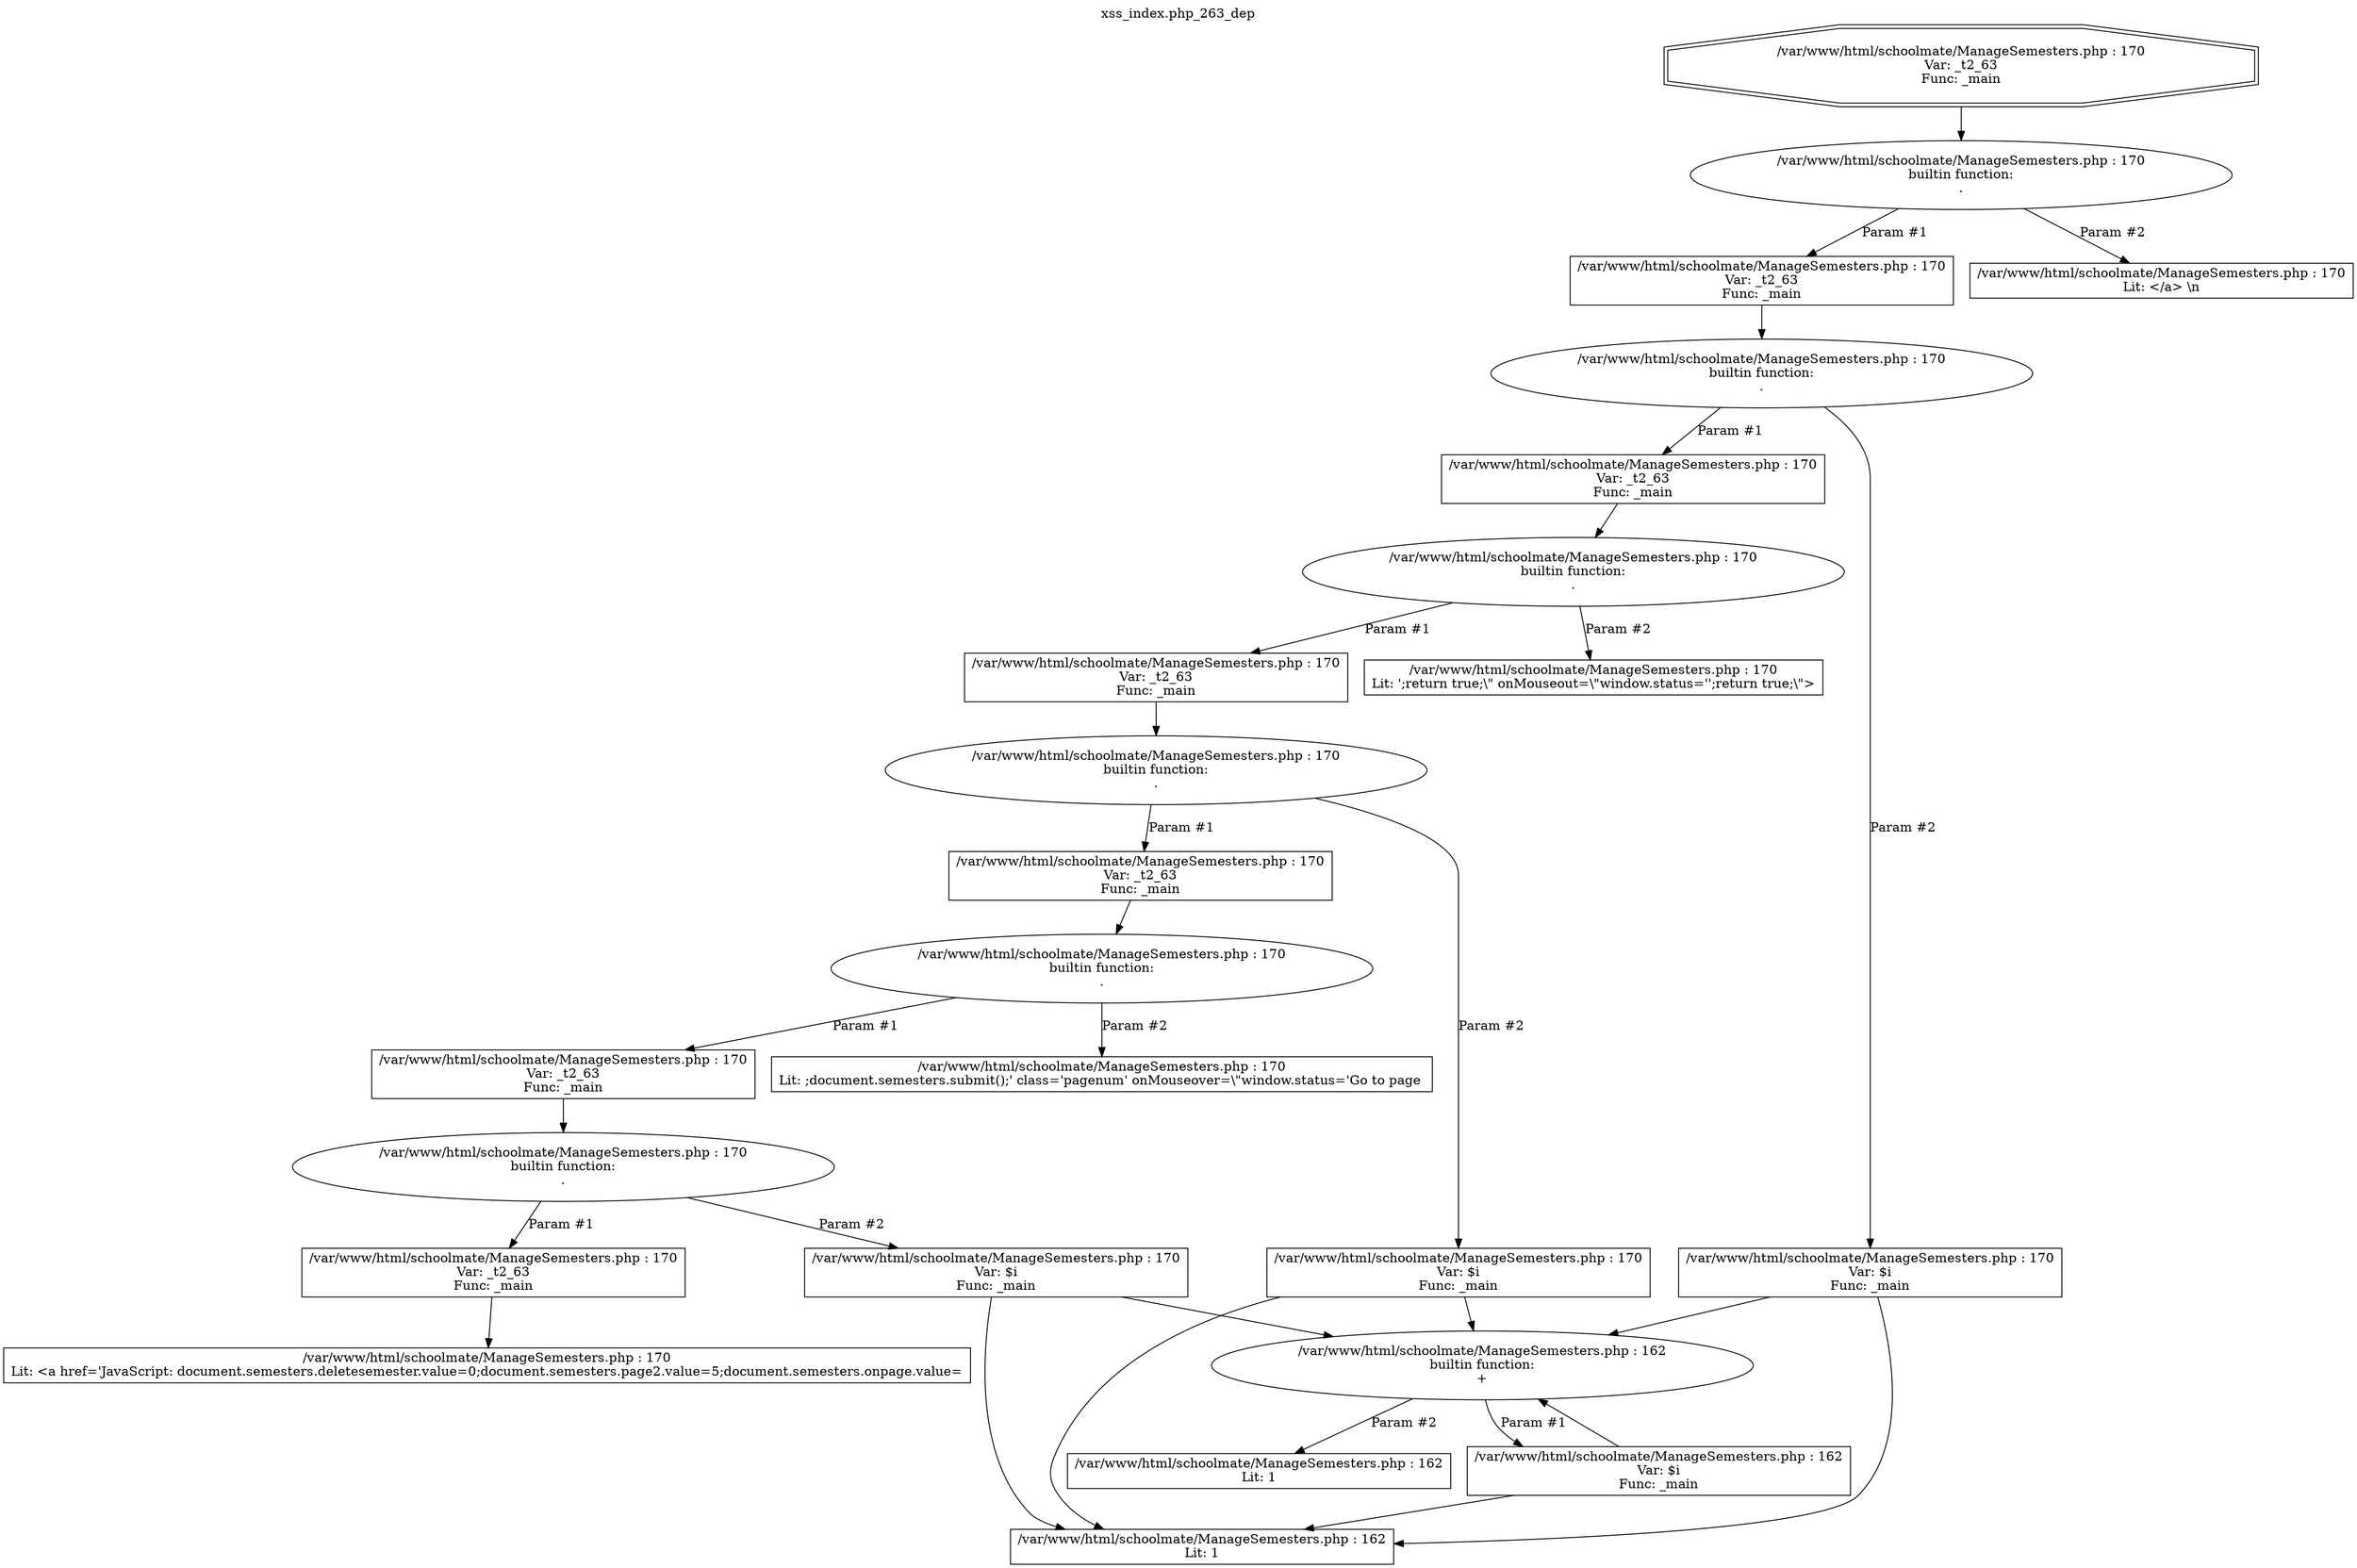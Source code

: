 digraph cfg {
  label="xss_index.php_263_dep";
  labelloc=t;
  n1 [shape=doubleoctagon, label="/var/www/html/schoolmate/ManageSemesters.php : 170\nVar: _t2_63\nFunc: _main\n"];
  n2 [shape=ellipse, label="/var/www/html/schoolmate/ManageSemesters.php : 170\nbuiltin function:\n.\n"];
  n3 [shape=box, label="/var/www/html/schoolmate/ManageSemesters.php : 170\nVar: _t2_63\nFunc: _main\n"];
  n4 [shape=ellipse, label="/var/www/html/schoolmate/ManageSemesters.php : 170\nbuiltin function:\n.\n"];
  n5 [shape=box, label="/var/www/html/schoolmate/ManageSemesters.php : 170\nVar: _t2_63\nFunc: _main\n"];
  n6 [shape=ellipse, label="/var/www/html/schoolmate/ManageSemesters.php : 170\nbuiltin function:\n.\n"];
  n7 [shape=box, label="/var/www/html/schoolmate/ManageSemesters.php : 170\nVar: _t2_63\nFunc: _main\n"];
  n8 [shape=ellipse, label="/var/www/html/schoolmate/ManageSemesters.php : 170\nbuiltin function:\n.\n"];
  n9 [shape=box, label="/var/www/html/schoolmate/ManageSemesters.php : 170\nVar: _t2_63\nFunc: _main\n"];
  n10 [shape=ellipse, label="/var/www/html/schoolmate/ManageSemesters.php : 170\nbuiltin function:\n.\n"];
  n11 [shape=box, label="/var/www/html/schoolmate/ManageSemesters.php : 170\nVar: _t2_63\nFunc: _main\n"];
  n12 [shape=ellipse, label="/var/www/html/schoolmate/ManageSemesters.php : 170\nbuiltin function:\n.\n"];
  n13 [shape=box, label="/var/www/html/schoolmate/ManageSemesters.php : 170\nVar: _t2_63\nFunc: _main\n"];
  n14 [shape=box, label="/var/www/html/schoolmate/ManageSemesters.php : 170\nLit: <a href='JavaScript: document.semesters.deletesemester.value=0;document.semesters.page2.value=5;document.semesters.onpage.value=\n"];
  n15 [shape=box, label="/var/www/html/schoolmate/ManageSemesters.php : 170\nVar: $i\nFunc: _main\n"];
  n16 [shape=box, label="/var/www/html/schoolmate/ManageSemesters.php : 162\nLit: 1\n"];
  n17 [shape=ellipse, label="/var/www/html/schoolmate/ManageSemesters.php : 162\nbuiltin function:\n+\n"];
  n18 [shape=box, label="/var/www/html/schoolmate/ManageSemesters.php : 162\nVar: $i\nFunc: _main\n"];
  n19 [shape=box, label="/var/www/html/schoolmate/ManageSemesters.php : 162\nLit: 1\n"];
  n20 [shape=box, label="/var/www/html/schoolmate/ManageSemesters.php : 170\nLit: ;document.semesters.submit();' class='pagenum' onMouseover=\\\"window.status='Go to page \n"];
  n21 [shape=box, label="/var/www/html/schoolmate/ManageSemesters.php : 170\nVar: $i\nFunc: _main\n"];
  n22 [shape=box, label="/var/www/html/schoolmate/ManageSemesters.php : 170\nLit: ';return true;\\\" onMouseout=\\\"window.status='';return true;\\\">\n"];
  n23 [shape=box, label="/var/www/html/schoolmate/ManageSemesters.php : 170\nVar: $i\nFunc: _main\n"];
  n24 [shape=box, label="/var/www/html/schoolmate/ManageSemesters.php : 170\nLit: </a>&nbsp;\\n\n"];
  n1 -> n2;
  n3 -> n4;
  n5 -> n6;
  n7 -> n8;
  n9 -> n10;
  n11 -> n12;
  n13 -> n14;
  n12 -> n13[label="Param #1"];
  n12 -> n15[label="Param #2"];
  n15 -> n16;
  n15 -> n17;
  n18 -> n16;
  n18 -> n17;
  n17 -> n18[label="Param #1"];
  n17 -> n19[label="Param #2"];
  n10 -> n11[label="Param #1"];
  n10 -> n20[label="Param #2"];
  n8 -> n9[label="Param #1"];
  n8 -> n21[label="Param #2"];
  n21 -> n16;
  n21 -> n17;
  n6 -> n7[label="Param #1"];
  n6 -> n22[label="Param #2"];
  n4 -> n5[label="Param #1"];
  n4 -> n23[label="Param #2"];
  n23 -> n16;
  n23 -> n17;
  n2 -> n3[label="Param #1"];
  n2 -> n24[label="Param #2"];
}
